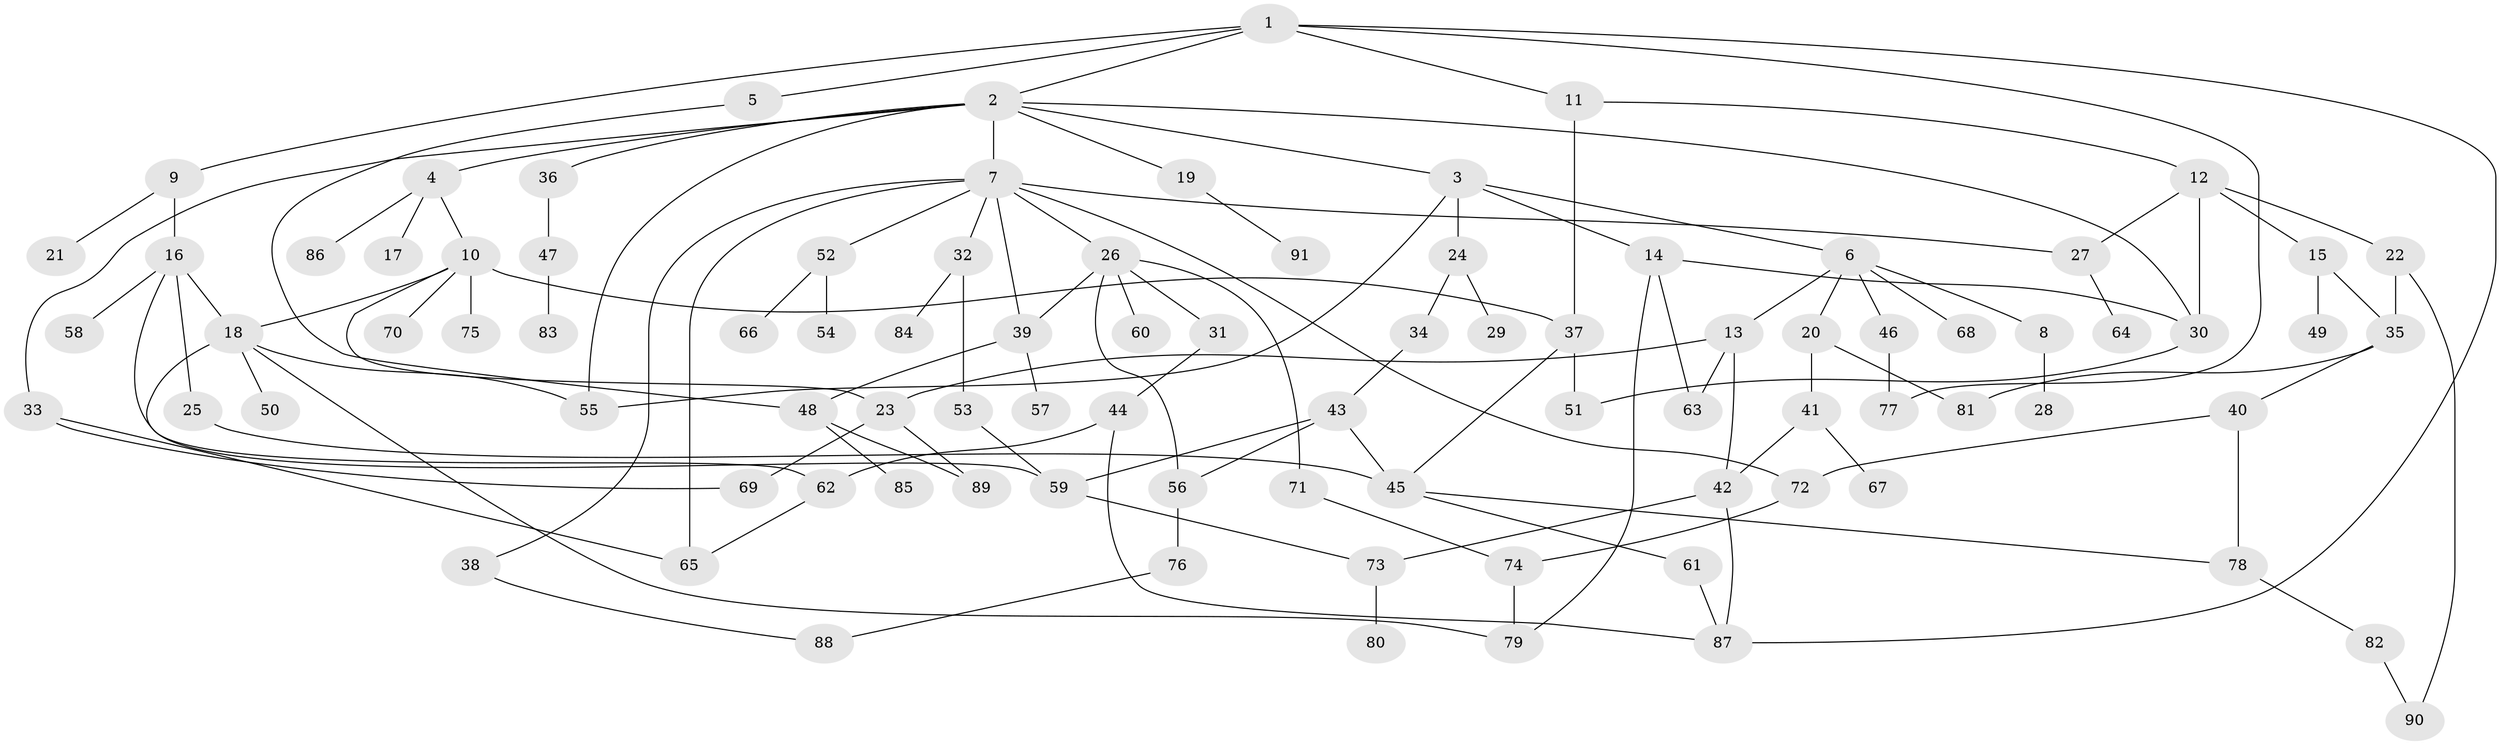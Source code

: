 // Generated by graph-tools (version 1.1) at 2025/13/03/09/25 04:13:25]
// undirected, 91 vertices, 127 edges
graph export_dot {
graph [start="1"]
  node [color=gray90,style=filled];
  1;
  2;
  3;
  4;
  5;
  6;
  7;
  8;
  9;
  10;
  11;
  12;
  13;
  14;
  15;
  16;
  17;
  18;
  19;
  20;
  21;
  22;
  23;
  24;
  25;
  26;
  27;
  28;
  29;
  30;
  31;
  32;
  33;
  34;
  35;
  36;
  37;
  38;
  39;
  40;
  41;
  42;
  43;
  44;
  45;
  46;
  47;
  48;
  49;
  50;
  51;
  52;
  53;
  54;
  55;
  56;
  57;
  58;
  59;
  60;
  61;
  62;
  63;
  64;
  65;
  66;
  67;
  68;
  69;
  70;
  71;
  72;
  73;
  74;
  75;
  76;
  77;
  78;
  79;
  80;
  81;
  82;
  83;
  84;
  85;
  86;
  87;
  88;
  89;
  90;
  91;
  1 -- 2;
  1 -- 5;
  1 -- 9;
  1 -- 11;
  1 -- 87;
  1 -- 77;
  2 -- 3;
  2 -- 4;
  2 -- 7;
  2 -- 19;
  2 -- 33;
  2 -- 36;
  2 -- 30;
  2 -- 55;
  3 -- 6;
  3 -- 14;
  3 -- 24;
  3 -- 55;
  4 -- 10;
  4 -- 17;
  4 -- 86;
  5 -- 48;
  6 -- 8;
  6 -- 13;
  6 -- 20;
  6 -- 46;
  6 -- 68;
  7 -- 26;
  7 -- 27;
  7 -- 32;
  7 -- 38;
  7 -- 52;
  7 -- 72;
  7 -- 65;
  7 -- 39;
  8 -- 28;
  9 -- 16;
  9 -- 21;
  10 -- 18;
  10 -- 23;
  10 -- 37;
  10 -- 70;
  10 -- 75;
  11 -- 12;
  11 -- 37;
  12 -- 15;
  12 -- 22;
  12 -- 30;
  12 -- 27;
  13 -- 42;
  13 -- 63;
  13 -- 23;
  14 -- 63;
  14 -- 79;
  14 -- 30;
  15 -- 49;
  15 -- 35;
  16 -- 25;
  16 -- 58;
  16 -- 18;
  16 -- 59;
  18 -- 50;
  18 -- 55;
  18 -- 79;
  18 -- 62;
  19 -- 91;
  20 -- 41;
  20 -- 81;
  22 -- 35;
  22 -- 90;
  23 -- 69;
  23 -- 89;
  24 -- 29;
  24 -- 34;
  25 -- 45;
  26 -- 31;
  26 -- 39;
  26 -- 56;
  26 -- 60;
  26 -- 71;
  27 -- 64;
  30 -- 51;
  31 -- 44;
  32 -- 53;
  32 -- 84;
  33 -- 69;
  33 -- 65;
  34 -- 43;
  35 -- 40;
  35 -- 81;
  36 -- 47;
  37 -- 51;
  37 -- 45;
  38 -- 88;
  39 -- 48;
  39 -- 57;
  40 -- 72;
  40 -- 78;
  41 -- 42;
  41 -- 67;
  42 -- 73;
  42 -- 87;
  43 -- 45;
  43 -- 56;
  43 -- 59;
  44 -- 62;
  44 -- 87;
  45 -- 61;
  45 -- 78;
  46 -- 77;
  47 -- 83;
  48 -- 85;
  48 -- 89;
  52 -- 54;
  52 -- 66;
  53 -- 59;
  56 -- 76;
  59 -- 73;
  61 -- 87;
  62 -- 65;
  71 -- 74;
  72 -- 74;
  73 -- 80;
  74 -- 79;
  76 -- 88;
  78 -- 82;
  82 -- 90;
}
